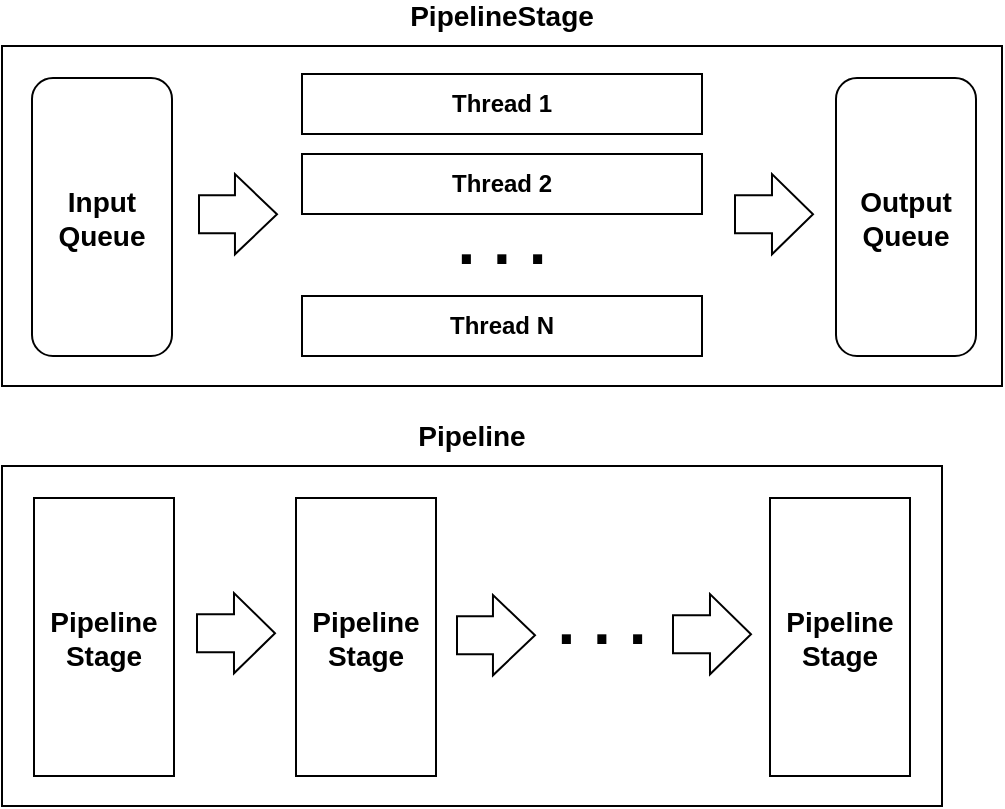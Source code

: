 <mxfile version="26.0.10" pages="2">
  <diagram name="Pipeline" id="uQFlcSA_ZE5pRMsBc9r-">
    <mxGraphModel dx="1114" dy="560" grid="1" gridSize="10" guides="1" tooltips="1" connect="1" arrows="1" fold="1" page="1" pageScale="1" pageWidth="827" pageHeight="1169" math="0" shadow="0">
      <root>
        <mxCell id="0" />
        <mxCell id="1" parent="0" />
        <mxCell id="Eavzj1u1CZOzdD7Hqyk9-1" value="&lt;b&gt;PipelineStage&lt;/b&gt;" style="rounded=0;whiteSpace=wrap;html=1;verticalAlign=top;fontSize=14;spacingTop=-30;" vertex="1" parent="1">
          <mxGeometry x="110" y="80" width="500" height="170" as="geometry" />
        </mxCell>
        <mxCell id="Eavzj1u1CZOzdD7Hqyk9-2" value="&lt;b&gt;&lt;font style=&quot;font-size: 14px;&quot;&gt;Input&lt;/font&gt;&lt;/b&gt;&lt;div&gt;&lt;b&gt;&lt;font style=&quot;font-size: 14px;&quot;&gt;Queue&lt;/font&gt;&lt;/b&gt;&lt;/div&gt;" style="rounded=1;whiteSpace=wrap;html=1;" vertex="1" parent="1">
          <mxGeometry x="125" y="96" width="70" height="139" as="geometry" />
        </mxCell>
        <mxCell id="Eavzj1u1CZOzdD7Hqyk9-3" value="" style="shape=flexArrow;endArrow=classic;html=1;rounded=0;exitX=1;exitY=0.5;exitDx=0;exitDy=0;width=19.091;endSize=6.673;" edge="1" parent="1">
          <mxGeometry width="50" height="50" relative="1" as="geometry">
            <mxPoint x="208" y="164.12" as="sourcePoint" />
            <mxPoint x="248" y="164.12" as="targetPoint" />
          </mxGeometry>
        </mxCell>
        <mxCell id="Eavzj1u1CZOzdD7Hqyk9-4" value="&lt;b&gt;Thread 1&lt;/b&gt;" style="rounded=0;whiteSpace=wrap;html=1;" vertex="1" parent="1">
          <mxGeometry x="260" y="94" width="200" height="30" as="geometry" />
        </mxCell>
        <mxCell id="Eavzj1u1CZOzdD7Hqyk9-5" value="&lt;b&gt;Thread 2&lt;/b&gt;" style="rounded=0;whiteSpace=wrap;html=1;" vertex="1" parent="1">
          <mxGeometry x="260" y="134" width="200" height="30" as="geometry" />
        </mxCell>
        <mxCell id="Eavzj1u1CZOzdD7Hqyk9-6" value="&lt;b&gt;&lt;font style=&quot;font-size: 32px;&quot;&gt;. . .&lt;/font&gt;&lt;/b&gt;" style="text;html=1;align=center;verticalAlign=middle;whiteSpace=wrap;rounded=0;fontSize=18;" vertex="1" parent="1">
          <mxGeometry x="330" y="163" width="60" height="30" as="geometry" />
        </mxCell>
        <mxCell id="Eavzj1u1CZOzdD7Hqyk9-7" value="&lt;b&gt;Thread N&lt;/b&gt;" style="rounded=0;whiteSpace=wrap;html=1;" vertex="1" parent="1">
          <mxGeometry x="260" y="205" width="200" height="30" as="geometry" />
        </mxCell>
        <mxCell id="Eavzj1u1CZOzdD7Hqyk9-8" value="&lt;b&gt;&lt;font style=&quot;font-size: 14px;&quot;&gt;Output&lt;/font&gt;&lt;/b&gt;&lt;div&gt;&lt;b&gt;&lt;font style=&quot;font-size: 14px;&quot;&gt;Queue&lt;/font&gt;&lt;/b&gt;&lt;/div&gt;" style="rounded=1;whiteSpace=wrap;html=1;" vertex="1" parent="1">
          <mxGeometry x="527" y="96" width="70" height="139" as="geometry" />
        </mxCell>
        <mxCell id="Eavzj1u1CZOzdD7Hqyk9-9" value="" style="shape=flexArrow;endArrow=classic;html=1;rounded=0;exitX=1;exitY=0.5;exitDx=0;exitDy=0;width=19.091;endSize=6.503;" edge="1" parent="1">
          <mxGeometry width="50" height="50" relative="1" as="geometry">
            <mxPoint x="476" y="164.12" as="sourcePoint" />
            <mxPoint x="516" y="164.12" as="targetPoint" />
          </mxGeometry>
        </mxCell>
        <mxCell id="Eavzj1u1CZOzdD7Hqyk9-16" value="&lt;b&gt;Pipeline&lt;/b&gt;" style="rounded=0;whiteSpace=wrap;html=1;verticalAlign=top;fontSize=14;spacingTop=-30;" vertex="1" parent="1">
          <mxGeometry x="110" y="290" width="470" height="170" as="geometry" />
        </mxCell>
        <mxCell id="Eavzj1u1CZOzdD7Hqyk9-19" value="&lt;b&gt;&lt;font style=&quot;font-size: 14px;&quot;&gt;Pipeline&lt;/font&gt;&lt;/b&gt;&lt;div&gt;&lt;b&gt;&lt;font style=&quot;font-size: 14px;&quot;&gt;Stage&lt;/font&gt;&lt;/b&gt;&lt;/div&gt;" style="rounded=0;whiteSpace=wrap;html=1;" vertex="1" parent="1">
          <mxGeometry x="126" y="306" width="70" height="139" as="geometry" />
        </mxCell>
        <mxCell id="Eavzj1u1CZOzdD7Hqyk9-24" value="" style="shape=flexArrow;endArrow=classic;html=1;rounded=0;exitX=1;exitY=0.5;exitDx=0;exitDy=0;width=19.091;endSize=6.503;" edge="1" parent="1">
          <mxGeometry width="50" height="50" relative="1" as="geometry">
            <mxPoint x="207" y="373.62" as="sourcePoint" />
            <mxPoint x="247" y="373.62" as="targetPoint" />
          </mxGeometry>
        </mxCell>
        <mxCell id="Eavzj1u1CZOzdD7Hqyk9-26" value="&lt;b&gt;&lt;font style=&quot;font-size: 14px;&quot;&gt;Pipeline&lt;/font&gt;&lt;/b&gt;&lt;div&gt;&lt;b&gt;&lt;font style=&quot;font-size: 14px;&quot;&gt;Stage&lt;/font&gt;&lt;/b&gt;&lt;/div&gt;" style="rounded=0;whiteSpace=wrap;html=1;" vertex="1" parent="1">
          <mxGeometry x="257" y="306" width="70" height="139" as="geometry" />
        </mxCell>
        <mxCell id="Eavzj1u1CZOzdD7Hqyk9-27" value="" style="shape=flexArrow;endArrow=classic;html=1;rounded=0;exitX=1;exitY=0.5;exitDx=0;exitDy=0;width=19.091;endSize=6.673;" edge="1" parent="1">
          <mxGeometry width="50" height="50" relative="1" as="geometry">
            <mxPoint x="337" y="374.62" as="sourcePoint" />
            <mxPoint x="377" y="374.62" as="targetPoint" />
          </mxGeometry>
        </mxCell>
        <mxCell id="Eavzj1u1CZOzdD7Hqyk9-28" value="&lt;b&gt;&lt;font style=&quot;font-size: 32px;&quot;&gt;. . .&lt;/font&gt;&lt;/b&gt;" style="text;html=1;align=center;verticalAlign=middle;whiteSpace=wrap;rounded=0;fontSize=18;" vertex="1" parent="1">
          <mxGeometry x="380" y="353" width="60" height="30" as="geometry" />
        </mxCell>
        <mxCell id="Eavzj1u1CZOzdD7Hqyk9-31" value="" style="shape=flexArrow;endArrow=classic;html=1;rounded=0;exitX=1;exitY=0.5;exitDx=0;exitDy=0;width=19.091;endSize=6.503;" edge="1" parent="1">
          <mxGeometry width="50" height="50" relative="1" as="geometry">
            <mxPoint x="445" y="374.12" as="sourcePoint" />
            <mxPoint x="485" y="374.12" as="targetPoint" />
          </mxGeometry>
        </mxCell>
        <mxCell id="Eavzj1u1CZOzdD7Hqyk9-32" value="&lt;b&gt;&lt;font style=&quot;font-size: 14px;&quot;&gt;Pipeline&lt;/font&gt;&lt;/b&gt;&lt;div&gt;&lt;b&gt;&lt;font style=&quot;font-size: 14px;&quot;&gt;Stage&lt;/font&gt;&lt;/b&gt;&lt;/div&gt;" style="rounded=0;whiteSpace=wrap;html=1;" vertex="1" parent="1">
          <mxGeometry x="494" y="306" width="70" height="139" as="geometry" />
        </mxCell>
      </root>
    </mxGraphModel>
  </diagram>
  <diagram name="Scheduler" id="Zf2whKMq1RFTmTaHC2p6">
    <mxGraphModel dx="1114" dy="560" grid="1" gridSize="10" guides="1" tooltips="1" connect="1" arrows="1" fold="1" page="1" pageScale="1" pageWidth="827" pageHeight="1169" math="0" shadow="0">
      <root>
        <mxCell id="yyVQBxMjXHmjcxHvv_1D-0" />
        <mxCell id="yyVQBxMjXHmjcxHvv_1D-1" parent="yyVQBxMjXHmjcxHvv_1D-0" />
      </root>
    </mxGraphModel>
  </diagram>
</mxfile>
